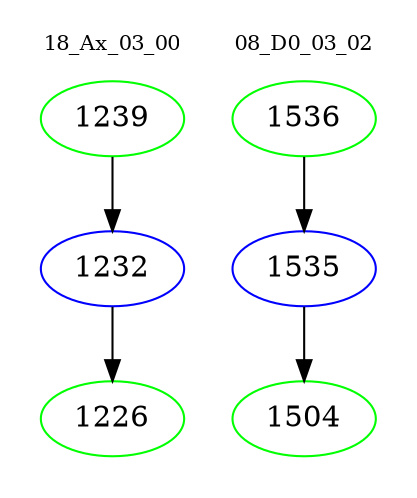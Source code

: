 digraph{
subgraph cluster_0 {
color = white
label = "18_Ax_03_00";
fontsize=10;
T0_1239 [label="1239", color="green"]
T0_1239 -> T0_1232 [color="black"]
T0_1232 [label="1232", color="blue"]
T0_1232 -> T0_1226 [color="black"]
T0_1226 [label="1226", color="green"]
}
subgraph cluster_1 {
color = white
label = "08_D0_03_02";
fontsize=10;
T1_1536 [label="1536", color="green"]
T1_1536 -> T1_1535 [color="black"]
T1_1535 [label="1535", color="blue"]
T1_1535 -> T1_1504 [color="black"]
T1_1504 [label="1504", color="green"]
}
}
